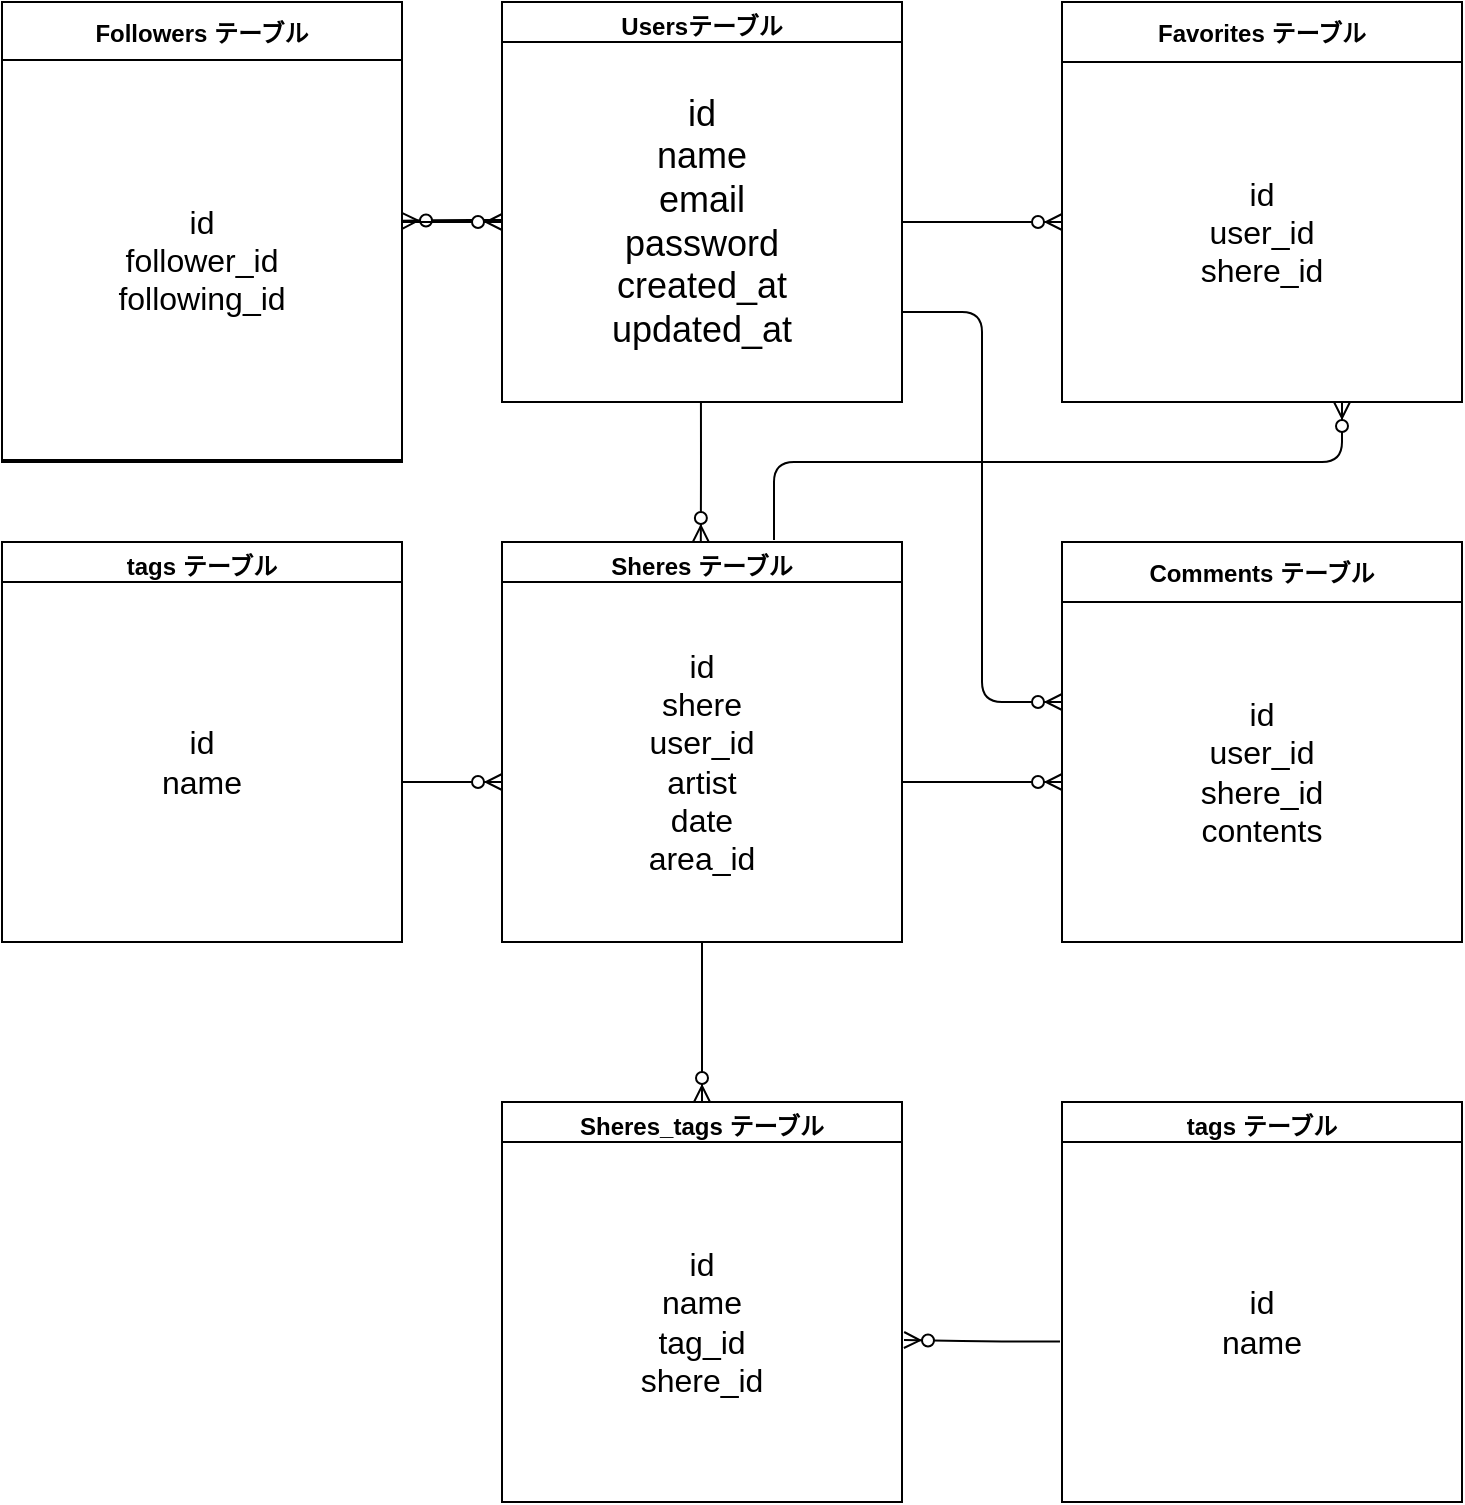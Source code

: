<mxfile version="12.2.4" pages="1"><diagram id="R-BRPoTpZyhLY2aqib3g" name="Page-1"><mxGraphModel dx="417" dy="556" grid="1" gridSize="10" guides="1" tooltips="1" connect="1" arrows="1" fold="1" page="1" pageScale="1" pageWidth="827" pageHeight="1169" math="0" shadow="0"><root><mxCell id="0"/><mxCell id="1" parent="0"/><mxCell id="eWRBQ8og8PCyrHXCpCZj-6" value="Usersテーブル" style="swimlane;" parent="1" vertex="1"><mxGeometry x="300" y="10" width="200" height="200" as="geometry"/></mxCell><mxCell id="eWRBQ8og8PCyrHXCpCZj-7" value="&lt;font style=&quot;font-size: 18px&quot;&gt;id&lt;br&gt;name&lt;br&gt;email&lt;br&gt;password&lt;br&gt;created_at&lt;br&gt;updated_at&lt;/font&gt;" style="whiteSpace=wrap;html=1;" parent="eWRBQ8og8PCyrHXCpCZj-6" vertex="1"><mxGeometry y="20" width="200" height="180" as="geometry"/></mxCell><mxCell id="9" value="" style="fontSize=12;html=1;endArrow=ERzeroToMany;endFill=1;edgeStyle=orthogonalEdgeStyle;entryX=1;entryY=0.5;entryDx=0;entryDy=0;" parent="eWRBQ8og8PCyrHXCpCZj-6" edge="1"><mxGeometry width="100" height="100" relative="1" as="geometry"><mxPoint y="109" as="sourcePoint"/><mxPoint x="-50" y="109.41" as="targetPoint"/><Array as="points"><mxPoint x="-25" y="110"/></Array></mxGeometry></mxCell><mxCell id="6" value="" style="fontSize=12;html=1;endArrow=ERzeroToMany;endFill=1;edgeStyle=orthogonalEdgeStyle;" parent="1" edge="1"><mxGeometry width="100" height="100" relative="1" as="geometry"><mxPoint x="500" y="400" as="sourcePoint"/><mxPoint x="580" y="400" as="targetPoint"/><Array as="points"><mxPoint x="540" y="400"/></Array></mxGeometry></mxCell><mxCell id="7" value="" style="fontSize=12;html=1;endArrow=ERzeroToMany;endFill=1;edgeStyle=orthogonalEdgeStyle;" parent="1" edge="1"><mxGeometry width="100" height="100" relative="1" as="geometry"><mxPoint x="399.47" y="210" as="sourcePoint"/><mxPoint x="399.41" y="280" as="targetPoint"/><Array as="points"><mxPoint x="399.47" y="240"/><mxPoint x="399.47" y="240"/></Array></mxGeometry></mxCell><mxCell id="23" value="Sheres テーブル" style="swimlane;" parent="1" vertex="1"><mxGeometry x="300.0" y="280" width="200.0" height="200" as="geometry"/></mxCell><mxCell id="54" value="&lt;font size=&quot;3&quot;&gt;id&lt;br&gt;shere&lt;br&gt;user_id&lt;br&gt;artist&lt;br&gt;date&lt;br&gt;area_id&lt;br&gt;&lt;/font&gt;" style="rounded=0;whiteSpace=wrap;html=1;" parent="23" vertex="1"><mxGeometry y="20" width="200" height="180" as="geometry"/></mxCell><mxCell id="24" value="Favorites テーブル" style="swimlane;startSize=30;" parent="1" vertex="1"><mxGeometry x="580" y="10" width="200" height="200" as="geometry"/></mxCell><mxCell id="49" value="&lt;font size=&quot;3&quot;&gt;id&lt;br&gt;user_id&lt;br&gt;shere_id&lt;br&gt;&lt;/font&gt;" style="rounded=0;whiteSpace=wrap;html=1;" parent="24" vertex="1"><mxGeometry y="30" width="200" height="170" as="geometry"/></mxCell><mxCell id="29" value="Comments テーブル" style="swimlane;startSize=30;" parent="1" vertex="1"><mxGeometry x="580" y="280" width="200" height="200" as="geometry"/></mxCell><mxCell id="48" value="&lt;font size=&quot;3&quot;&gt;id&lt;br&gt;user_id&lt;br&gt;shere_id&lt;br&gt;contents&lt;br&gt;&lt;/font&gt;" style="rounded=0;whiteSpace=wrap;html=1;" parent="29" vertex="1"><mxGeometry y="30" width="200" height="170" as="geometry"/></mxCell><mxCell id="30" value="Followers テーブル" style="swimlane;startSize=30;" parent="1" vertex="1"><mxGeometry x="50" y="10" width="200" height="230" as="geometry"/></mxCell><mxCell id="43" value="&lt;font size=&quot;3&quot;&gt;id&lt;br&gt;follower_id&lt;br&gt;following_id&lt;br&gt;&lt;/font&gt;" style="rounded=0;whiteSpace=wrap;html=1;" parent="30" vertex="1"><mxGeometry y="29" width="200" height="200" as="geometry"/></mxCell><mxCell id="31" value="" style="fontSize=12;html=1;endArrow=ERzeroToMany;endFill=1;edgeStyle=orthogonalEdgeStyle;" parent="1" edge="1"><mxGeometry width="100" height="100" relative="1" as="geometry"><mxPoint x="250" y="120" as="sourcePoint"/><mxPoint x="300" y="120" as="targetPoint"/><Array as="points"><mxPoint x="285" y="120"/></Array></mxGeometry></mxCell><mxCell id="35" value="tags テーブル" style="swimlane;" parent="1" vertex="1"><mxGeometry x="50.0" y="280" width="200.0" height="200" as="geometry"/></mxCell><mxCell id="53" value="&lt;font size=&quot;3&quot;&gt;id&lt;br&gt;name&lt;br&gt;&lt;/font&gt;" style="rounded=0;whiteSpace=wrap;html=1;" parent="35" vertex="1"><mxGeometry y="20" width="200" height="180" as="geometry"/></mxCell><mxCell id="37" value="" style="fontSize=12;html=1;endArrow=ERzeroToMany;endFill=1;edgeStyle=orthogonalEdgeStyle;exitX=1;exitY=0.75;exitDx=0;exitDy=0;" parent="1" source="eWRBQ8og8PCyrHXCpCZj-7" edge="1"><mxGeometry width="100" height="100" relative="1" as="geometry"><mxPoint x="730" y="480" as="sourcePoint"/><mxPoint x="580" y="360" as="targetPoint"/><Array as="points"><mxPoint x="540" y="165"/><mxPoint x="540" y="360"/></Array></mxGeometry></mxCell><mxCell id="38" value="" style="fontSize=12;html=1;endArrow=ERzeroToMany;endFill=1;edgeStyle=orthogonalEdgeStyle;" parent="1" edge="1"><mxGeometry width="100" height="100" relative="1" as="geometry"><mxPoint x="436" y="279" as="sourcePoint"/><mxPoint x="720" y="210" as="targetPoint"/><Array as="points"><mxPoint x="436" y="279"/><mxPoint x="436" y="240"/><mxPoint x="720" y="240"/></Array></mxGeometry></mxCell><mxCell id="39" value="" style="fontSize=12;html=1;endArrow=ERzeroToMany;endFill=1;edgeStyle=orthogonalEdgeStyle;" parent="1" edge="1"><mxGeometry width="100" height="100" relative="1" as="geometry"><mxPoint x="250" y="400" as="sourcePoint"/><mxPoint x="300" y="400" as="targetPoint"/><Array as="points"><mxPoint x="285" y="400"/></Array></mxGeometry></mxCell><mxCell id="40" value="" style="fontSize=12;html=1;endArrow=ERzeroToMany;endFill=1;edgeStyle=orthogonalEdgeStyle;" parent="1" edge="1"><mxGeometry width="100" height="100" relative="1" as="geometry"><mxPoint x="500.0" y="120" as="sourcePoint"/><mxPoint x="580.0" y="120" as="targetPoint"/><Array as="points"><mxPoint x="540" y="120"/></Array></mxGeometry></mxCell><mxCell id="55" value="Sheres_tags テーブル" style="swimlane;" parent="1" vertex="1"><mxGeometry x="300.0" y="560" width="200.0" height="200" as="geometry"/></mxCell><mxCell id="56" value="&lt;font size=&quot;3&quot;&gt;id&lt;br&gt;name&lt;br&gt;tag_id&lt;br&gt;shere_id&lt;br&gt;&lt;/font&gt;" style="rounded=0;whiteSpace=wrap;html=1;" parent="55" vertex="1"><mxGeometry y="20" width="200" height="180" as="geometry"/></mxCell><mxCell id="57" value="" style="fontSize=12;html=1;endArrow=ERzeroToMany;endFill=1;edgeStyle=orthogonalEdgeStyle;entryX=0.5;entryY=0;entryDx=0;entryDy=0;" parent="1" target="55" edge="1"><mxGeometry width="100" height="100" relative="1" as="geometry"><mxPoint x="400" y="480" as="sourcePoint"/><mxPoint x="470" y="520" as="targetPoint"/><Array as="points"><mxPoint x="400" y="510"/><mxPoint x="400" y="510"/></Array></mxGeometry></mxCell><mxCell id="58" value="" style="fontSize=12;html=1;endArrow=ERzeroToMany;endFill=1;edgeStyle=orthogonalEdgeStyle;exitX=-0.005;exitY=0.554;exitDx=0;exitDy=0;exitPerimeter=0;" parent="1" source="60" edge="1"><mxGeometry width="100" height="100" relative="1" as="geometry"><mxPoint x="409.0" y="570" as="sourcePoint"/><mxPoint x="501" y="679" as="targetPoint"/><Array as="points"><mxPoint x="540" y="680"/></Array></mxGeometry></mxCell><mxCell id="59" value="tags テーブル" style="swimlane;" parent="1" vertex="1"><mxGeometry x="580" y="560" width="200.0" height="200" as="geometry"/></mxCell><mxCell id="60" value="&lt;font size=&quot;3&quot;&gt;id&lt;br&gt;name&lt;br&gt;&lt;/font&gt;" style="rounded=0;whiteSpace=wrap;html=1;" parent="59" vertex="1"><mxGeometry y="20" width="200" height="180" as="geometry"/></mxCell></root></mxGraphModel></diagram></mxfile>
